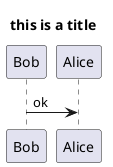 {
  "sha1": "rjzk7fjtbpzzuzc1xnybga48m5qell8",
  "insertion": {
    "when": "2024-06-04T17:28:43.900Z",
    "user": "plantuml@gmail.com"
  }
}
@startuml
skinparam topurl http://www.google.com

Title this is a title
participant Bob [[/search]]
participant Alice [[http://www.sf.net{This is alice}]]
Bob -> Alice : ok
'url of Bob is [[/search]]
'url of Alice is [[http://www.sf.net{This is alice}]]

@enduml
